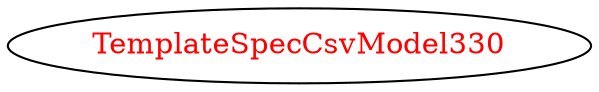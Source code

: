 digraph dependencyGraph {
 concentrate=true;
 ranksep="2.0";
 rankdir="LR"; 
 splines="ortho";
"TemplateSpecCsvModel330" [fontcolor="red"];
}